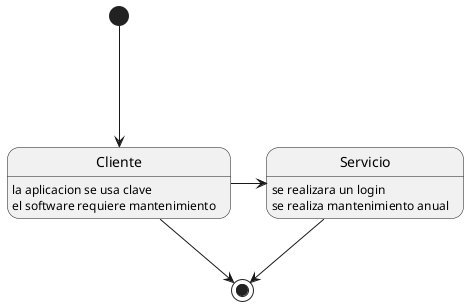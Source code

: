 @startuml 3

[*]--->Cliente 
Cliente -->[*]
Cliente: la aplicacion se usa clave 
Cliente: el software requiere mantenimiento
Cliente-> Servicio 
Servicio: se realizara un login 
Servicio: se realiza mantenimiento anual 
Servicio-->[*]








@enduml